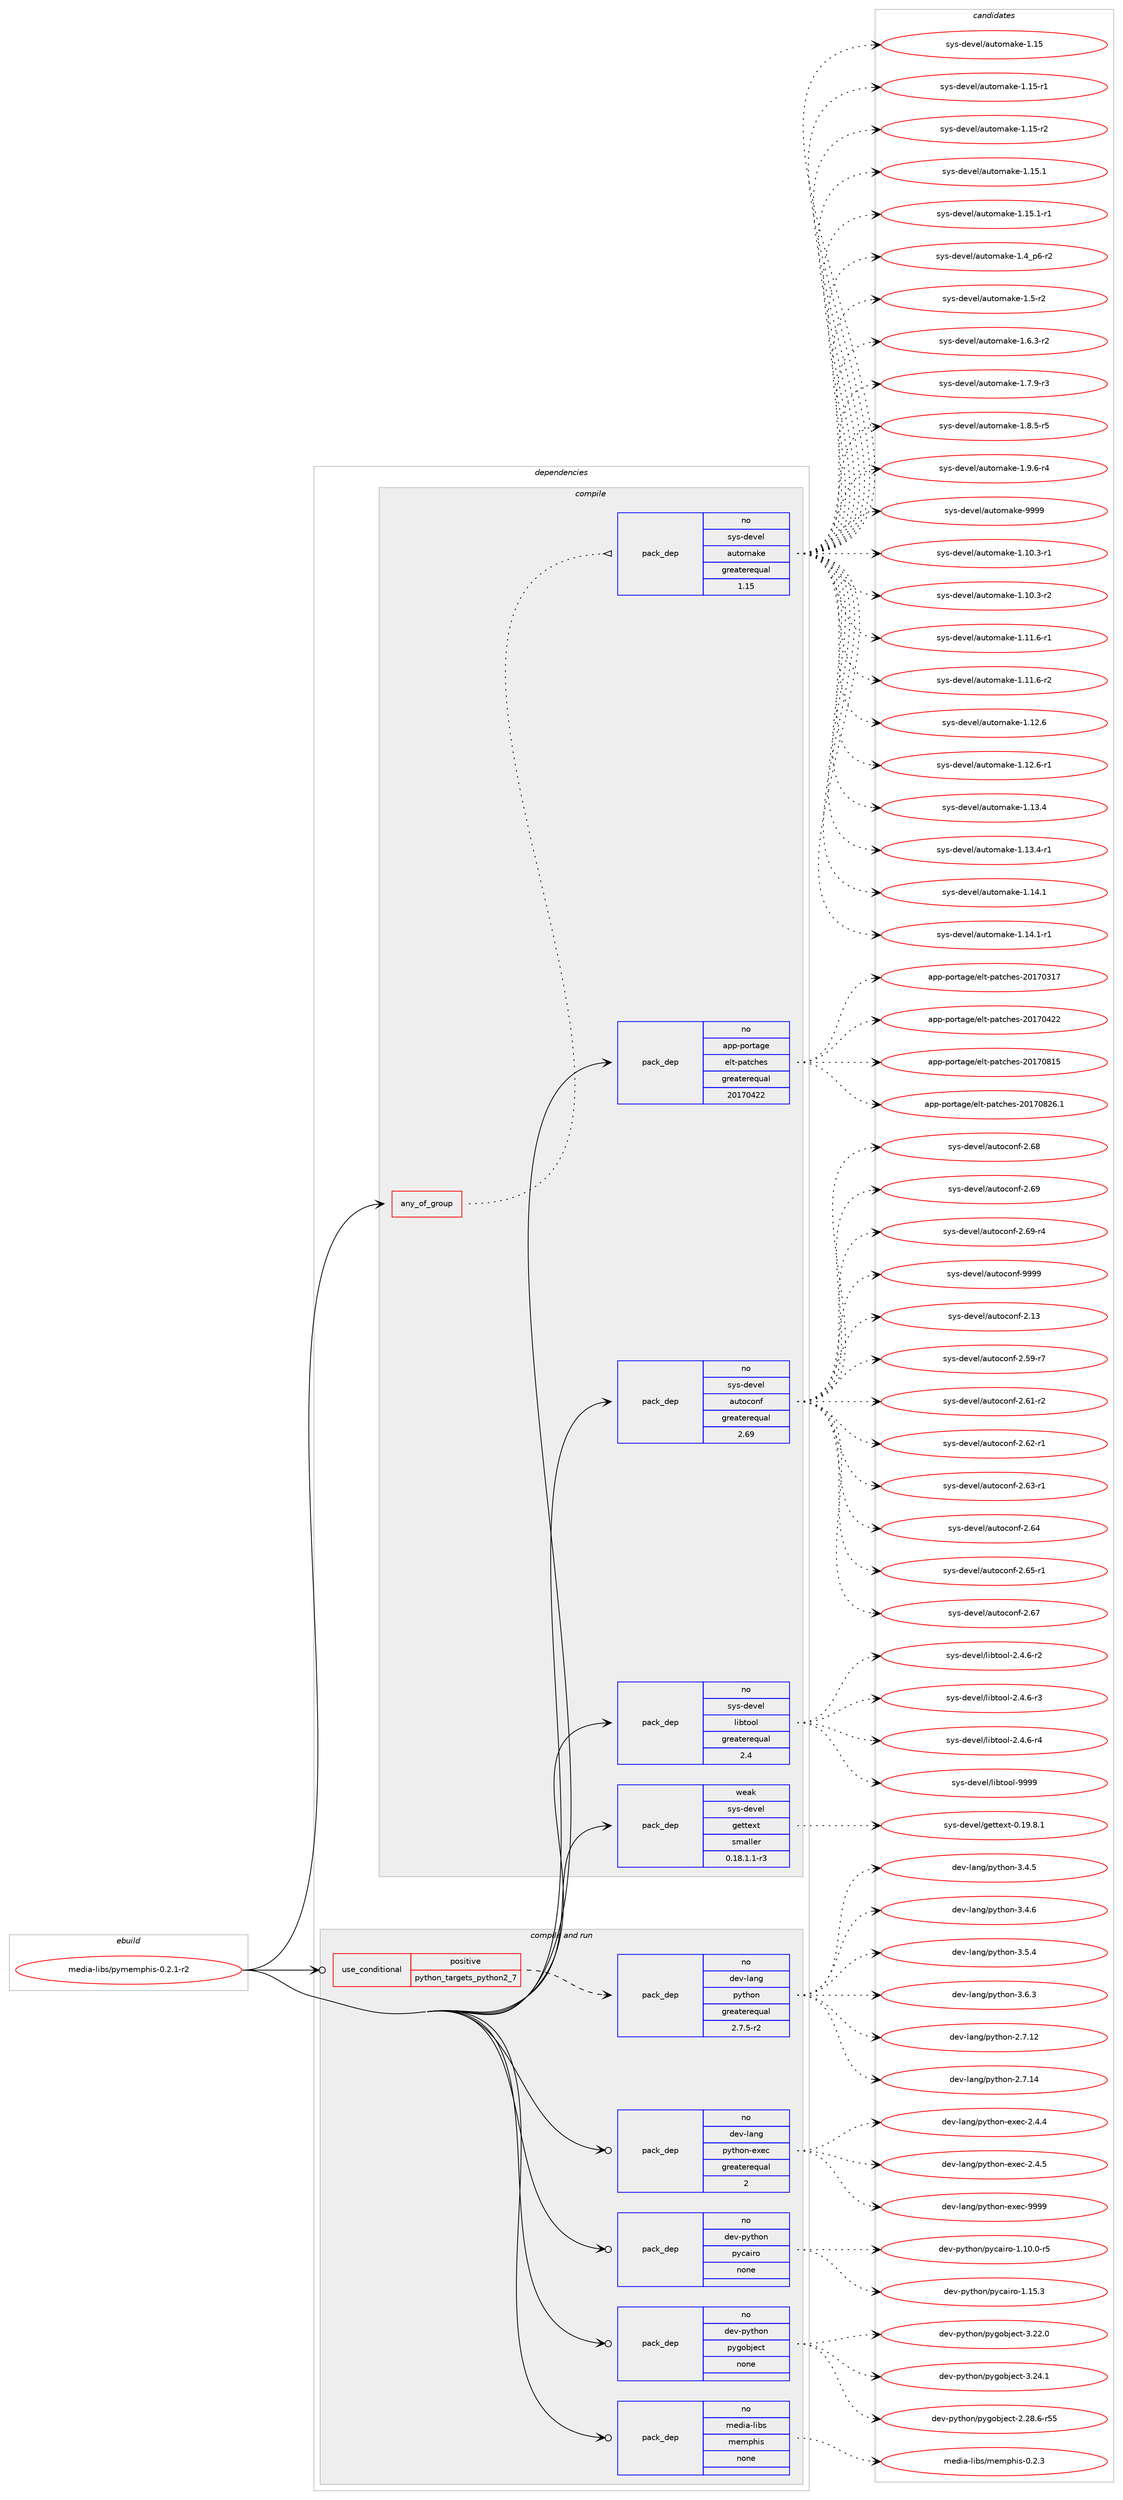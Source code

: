 digraph prolog {

# *************
# Graph options
# *************

newrank=true;
concentrate=true;
compound=true;
graph [rankdir=LR,fontname=Helvetica,fontsize=10,ranksep=1.5];#, ranksep=2.5, nodesep=0.2];
edge  [arrowhead=vee];
node  [fontname=Helvetica,fontsize=10];

# **********
# The ebuild
# **********

subgraph cluster_leftcol {
color=gray;
rank=same;
label=<<i>ebuild</i>>;
id [label="media-libs/pymemphis-0.2.1-r2", color=red, width=4, href="../media-libs/pymemphis-0.2.1-r2.svg"];
}

# ****************
# The dependencies
# ****************

subgraph cluster_midcol {
color=gray;
label=<<i>dependencies</i>>;
subgraph cluster_compile {
fillcolor="#eeeeee";
style=filled;
label=<<i>compile</i>>;
subgraph any5744 {
dependency370009 [label=<<TABLE BORDER="0" CELLBORDER="1" CELLSPACING="0" CELLPADDING="4"><TR><TD CELLPADDING="10">any_of_group</TD></TR></TABLE>>, shape=none, color=red];subgraph pack272702 {
dependency370010 [label=<<TABLE BORDER="0" CELLBORDER="1" CELLSPACING="0" CELLPADDING="4" WIDTH="220"><TR><TD ROWSPAN="6" CELLPADDING="30">pack_dep</TD></TR><TR><TD WIDTH="110">no</TD></TR><TR><TD>sys-devel</TD></TR><TR><TD>automake</TD></TR><TR><TD>greaterequal</TD></TR><TR><TD>1.15</TD></TR></TABLE>>, shape=none, color=blue];
}
dependency370009:e -> dependency370010:w [weight=20,style="dotted",arrowhead="oinv"];
}
id:e -> dependency370009:w [weight=20,style="solid",arrowhead="vee"];
subgraph pack272703 {
dependency370011 [label=<<TABLE BORDER="0" CELLBORDER="1" CELLSPACING="0" CELLPADDING="4" WIDTH="220"><TR><TD ROWSPAN="6" CELLPADDING="30">pack_dep</TD></TR><TR><TD WIDTH="110">no</TD></TR><TR><TD>app-portage</TD></TR><TR><TD>elt-patches</TD></TR><TR><TD>greaterequal</TD></TR><TR><TD>20170422</TD></TR></TABLE>>, shape=none, color=blue];
}
id:e -> dependency370011:w [weight=20,style="solid",arrowhead="vee"];
subgraph pack272704 {
dependency370012 [label=<<TABLE BORDER="0" CELLBORDER="1" CELLSPACING="0" CELLPADDING="4" WIDTH="220"><TR><TD ROWSPAN="6" CELLPADDING="30">pack_dep</TD></TR><TR><TD WIDTH="110">no</TD></TR><TR><TD>sys-devel</TD></TR><TR><TD>autoconf</TD></TR><TR><TD>greaterequal</TD></TR><TR><TD>2.69</TD></TR></TABLE>>, shape=none, color=blue];
}
id:e -> dependency370012:w [weight=20,style="solid",arrowhead="vee"];
subgraph pack272705 {
dependency370013 [label=<<TABLE BORDER="0" CELLBORDER="1" CELLSPACING="0" CELLPADDING="4" WIDTH="220"><TR><TD ROWSPAN="6" CELLPADDING="30">pack_dep</TD></TR><TR><TD WIDTH="110">no</TD></TR><TR><TD>sys-devel</TD></TR><TR><TD>libtool</TD></TR><TR><TD>greaterequal</TD></TR><TR><TD>2.4</TD></TR></TABLE>>, shape=none, color=blue];
}
id:e -> dependency370013:w [weight=20,style="solid",arrowhead="vee"];
subgraph pack272706 {
dependency370014 [label=<<TABLE BORDER="0" CELLBORDER="1" CELLSPACING="0" CELLPADDING="4" WIDTH="220"><TR><TD ROWSPAN="6" CELLPADDING="30">pack_dep</TD></TR><TR><TD WIDTH="110">weak</TD></TR><TR><TD>sys-devel</TD></TR><TR><TD>gettext</TD></TR><TR><TD>smaller</TD></TR><TR><TD>0.18.1.1-r3</TD></TR></TABLE>>, shape=none, color=blue];
}
id:e -> dependency370014:w [weight=20,style="solid",arrowhead="vee"];
}
subgraph cluster_compileandrun {
fillcolor="#eeeeee";
style=filled;
label=<<i>compile and run</i>>;
subgraph cond91418 {
dependency370015 [label=<<TABLE BORDER="0" CELLBORDER="1" CELLSPACING="0" CELLPADDING="4"><TR><TD ROWSPAN="3" CELLPADDING="10">use_conditional</TD></TR><TR><TD>positive</TD></TR><TR><TD>python_targets_python2_7</TD></TR></TABLE>>, shape=none, color=red];
subgraph pack272707 {
dependency370016 [label=<<TABLE BORDER="0" CELLBORDER="1" CELLSPACING="0" CELLPADDING="4" WIDTH="220"><TR><TD ROWSPAN="6" CELLPADDING="30">pack_dep</TD></TR><TR><TD WIDTH="110">no</TD></TR><TR><TD>dev-lang</TD></TR><TR><TD>python</TD></TR><TR><TD>greaterequal</TD></TR><TR><TD>2.7.5-r2</TD></TR></TABLE>>, shape=none, color=blue];
}
dependency370015:e -> dependency370016:w [weight=20,style="dashed",arrowhead="vee"];
}
id:e -> dependency370015:w [weight=20,style="solid",arrowhead="odotvee"];
subgraph pack272708 {
dependency370017 [label=<<TABLE BORDER="0" CELLBORDER="1" CELLSPACING="0" CELLPADDING="4" WIDTH="220"><TR><TD ROWSPAN="6" CELLPADDING="30">pack_dep</TD></TR><TR><TD WIDTH="110">no</TD></TR><TR><TD>dev-lang</TD></TR><TR><TD>python-exec</TD></TR><TR><TD>greaterequal</TD></TR><TR><TD>2</TD></TR></TABLE>>, shape=none, color=blue];
}
id:e -> dependency370017:w [weight=20,style="solid",arrowhead="odotvee"];
subgraph pack272709 {
dependency370018 [label=<<TABLE BORDER="0" CELLBORDER="1" CELLSPACING="0" CELLPADDING="4" WIDTH="220"><TR><TD ROWSPAN="6" CELLPADDING="30">pack_dep</TD></TR><TR><TD WIDTH="110">no</TD></TR><TR><TD>dev-python</TD></TR><TR><TD>pycairo</TD></TR><TR><TD>none</TD></TR><TR><TD></TD></TR></TABLE>>, shape=none, color=blue];
}
id:e -> dependency370018:w [weight=20,style="solid",arrowhead="odotvee"];
subgraph pack272710 {
dependency370019 [label=<<TABLE BORDER="0" CELLBORDER="1" CELLSPACING="0" CELLPADDING="4" WIDTH="220"><TR><TD ROWSPAN="6" CELLPADDING="30">pack_dep</TD></TR><TR><TD WIDTH="110">no</TD></TR><TR><TD>dev-python</TD></TR><TR><TD>pygobject</TD></TR><TR><TD>none</TD></TR><TR><TD></TD></TR></TABLE>>, shape=none, color=blue];
}
id:e -> dependency370019:w [weight=20,style="solid",arrowhead="odotvee"];
subgraph pack272711 {
dependency370020 [label=<<TABLE BORDER="0" CELLBORDER="1" CELLSPACING="0" CELLPADDING="4" WIDTH="220"><TR><TD ROWSPAN="6" CELLPADDING="30">pack_dep</TD></TR><TR><TD WIDTH="110">no</TD></TR><TR><TD>media-libs</TD></TR><TR><TD>memphis</TD></TR><TR><TD>none</TD></TR><TR><TD></TD></TR></TABLE>>, shape=none, color=blue];
}
id:e -> dependency370020:w [weight=20,style="solid",arrowhead="odotvee"];
}
subgraph cluster_run {
fillcolor="#eeeeee";
style=filled;
label=<<i>run</i>>;
}
}

# **************
# The candidates
# **************

subgraph cluster_choices {
rank=same;
color=gray;
label=<<i>candidates</i>>;

subgraph choice272702 {
color=black;
nodesep=1;
choice11512111545100101118101108479711711611110997107101454946494846514511449 [label="sys-devel/automake-1.10.3-r1", color=red, width=4,href="../sys-devel/automake-1.10.3-r1.svg"];
choice11512111545100101118101108479711711611110997107101454946494846514511450 [label="sys-devel/automake-1.10.3-r2", color=red, width=4,href="../sys-devel/automake-1.10.3-r2.svg"];
choice11512111545100101118101108479711711611110997107101454946494946544511449 [label="sys-devel/automake-1.11.6-r1", color=red, width=4,href="../sys-devel/automake-1.11.6-r1.svg"];
choice11512111545100101118101108479711711611110997107101454946494946544511450 [label="sys-devel/automake-1.11.6-r2", color=red, width=4,href="../sys-devel/automake-1.11.6-r2.svg"];
choice1151211154510010111810110847971171161111099710710145494649504654 [label="sys-devel/automake-1.12.6", color=red, width=4,href="../sys-devel/automake-1.12.6.svg"];
choice11512111545100101118101108479711711611110997107101454946495046544511449 [label="sys-devel/automake-1.12.6-r1", color=red, width=4,href="../sys-devel/automake-1.12.6-r1.svg"];
choice1151211154510010111810110847971171161111099710710145494649514652 [label="sys-devel/automake-1.13.4", color=red, width=4,href="../sys-devel/automake-1.13.4.svg"];
choice11512111545100101118101108479711711611110997107101454946495146524511449 [label="sys-devel/automake-1.13.4-r1", color=red, width=4,href="../sys-devel/automake-1.13.4-r1.svg"];
choice1151211154510010111810110847971171161111099710710145494649524649 [label="sys-devel/automake-1.14.1", color=red, width=4,href="../sys-devel/automake-1.14.1.svg"];
choice11512111545100101118101108479711711611110997107101454946495246494511449 [label="sys-devel/automake-1.14.1-r1", color=red, width=4,href="../sys-devel/automake-1.14.1-r1.svg"];
choice115121115451001011181011084797117116111109971071014549464953 [label="sys-devel/automake-1.15", color=red, width=4,href="../sys-devel/automake-1.15.svg"];
choice1151211154510010111810110847971171161111099710710145494649534511449 [label="sys-devel/automake-1.15-r1", color=red, width=4,href="../sys-devel/automake-1.15-r1.svg"];
choice1151211154510010111810110847971171161111099710710145494649534511450 [label="sys-devel/automake-1.15-r2", color=red, width=4,href="../sys-devel/automake-1.15-r2.svg"];
choice1151211154510010111810110847971171161111099710710145494649534649 [label="sys-devel/automake-1.15.1", color=red, width=4,href="../sys-devel/automake-1.15.1.svg"];
choice11512111545100101118101108479711711611110997107101454946495346494511449 [label="sys-devel/automake-1.15.1-r1", color=red, width=4,href="../sys-devel/automake-1.15.1-r1.svg"];
choice115121115451001011181011084797117116111109971071014549465295112544511450 [label="sys-devel/automake-1.4_p6-r2", color=red, width=4,href="../sys-devel/automake-1.4_p6-r2.svg"];
choice11512111545100101118101108479711711611110997107101454946534511450 [label="sys-devel/automake-1.5-r2", color=red, width=4,href="../sys-devel/automake-1.5-r2.svg"];
choice115121115451001011181011084797117116111109971071014549465446514511450 [label="sys-devel/automake-1.6.3-r2", color=red, width=4,href="../sys-devel/automake-1.6.3-r2.svg"];
choice115121115451001011181011084797117116111109971071014549465546574511451 [label="sys-devel/automake-1.7.9-r3", color=red, width=4,href="../sys-devel/automake-1.7.9-r3.svg"];
choice115121115451001011181011084797117116111109971071014549465646534511453 [label="sys-devel/automake-1.8.5-r5", color=red, width=4,href="../sys-devel/automake-1.8.5-r5.svg"];
choice115121115451001011181011084797117116111109971071014549465746544511452 [label="sys-devel/automake-1.9.6-r4", color=red, width=4,href="../sys-devel/automake-1.9.6-r4.svg"];
choice115121115451001011181011084797117116111109971071014557575757 [label="sys-devel/automake-9999", color=red, width=4,href="../sys-devel/automake-9999.svg"];
dependency370010:e -> choice11512111545100101118101108479711711611110997107101454946494846514511449:w [style=dotted,weight="100"];
dependency370010:e -> choice11512111545100101118101108479711711611110997107101454946494846514511450:w [style=dotted,weight="100"];
dependency370010:e -> choice11512111545100101118101108479711711611110997107101454946494946544511449:w [style=dotted,weight="100"];
dependency370010:e -> choice11512111545100101118101108479711711611110997107101454946494946544511450:w [style=dotted,weight="100"];
dependency370010:e -> choice1151211154510010111810110847971171161111099710710145494649504654:w [style=dotted,weight="100"];
dependency370010:e -> choice11512111545100101118101108479711711611110997107101454946495046544511449:w [style=dotted,weight="100"];
dependency370010:e -> choice1151211154510010111810110847971171161111099710710145494649514652:w [style=dotted,weight="100"];
dependency370010:e -> choice11512111545100101118101108479711711611110997107101454946495146524511449:w [style=dotted,weight="100"];
dependency370010:e -> choice1151211154510010111810110847971171161111099710710145494649524649:w [style=dotted,weight="100"];
dependency370010:e -> choice11512111545100101118101108479711711611110997107101454946495246494511449:w [style=dotted,weight="100"];
dependency370010:e -> choice115121115451001011181011084797117116111109971071014549464953:w [style=dotted,weight="100"];
dependency370010:e -> choice1151211154510010111810110847971171161111099710710145494649534511449:w [style=dotted,weight="100"];
dependency370010:e -> choice1151211154510010111810110847971171161111099710710145494649534511450:w [style=dotted,weight="100"];
dependency370010:e -> choice1151211154510010111810110847971171161111099710710145494649534649:w [style=dotted,weight="100"];
dependency370010:e -> choice11512111545100101118101108479711711611110997107101454946495346494511449:w [style=dotted,weight="100"];
dependency370010:e -> choice115121115451001011181011084797117116111109971071014549465295112544511450:w [style=dotted,weight="100"];
dependency370010:e -> choice11512111545100101118101108479711711611110997107101454946534511450:w [style=dotted,weight="100"];
dependency370010:e -> choice115121115451001011181011084797117116111109971071014549465446514511450:w [style=dotted,weight="100"];
dependency370010:e -> choice115121115451001011181011084797117116111109971071014549465546574511451:w [style=dotted,weight="100"];
dependency370010:e -> choice115121115451001011181011084797117116111109971071014549465646534511453:w [style=dotted,weight="100"];
dependency370010:e -> choice115121115451001011181011084797117116111109971071014549465746544511452:w [style=dotted,weight="100"];
dependency370010:e -> choice115121115451001011181011084797117116111109971071014557575757:w [style=dotted,weight="100"];
}
subgraph choice272703 {
color=black;
nodesep=1;
choice97112112451121111141169710310147101108116451129711699104101115455048495548514955 [label="app-portage/elt-patches-20170317", color=red, width=4,href="../app-portage/elt-patches-20170317.svg"];
choice97112112451121111141169710310147101108116451129711699104101115455048495548525050 [label="app-portage/elt-patches-20170422", color=red, width=4,href="../app-portage/elt-patches-20170422.svg"];
choice97112112451121111141169710310147101108116451129711699104101115455048495548564953 [label="app-portage/elt-patches-20170815", color=red, width=4,href="../app-portage/elt-patches-20170815.svg"];
choice971121124511211111411697103101471011081164511297116991041011154550484955485650544649 [label="app-portage/elt-patches-20170826.1", color=red, width=4,href="../app-portage/elt-patches-20170826.1.svg"];
dependency370011:e -> choice97112112451121111141169710310147101108116451129711699104101115455048495548514955:w [style=dotted,weight="100"];
dependency370011:e -> choice97112112451121111141169710310147101108116451129711699104101115455048495548525050:w [style=dotted,weight="100"];
dependency370011:e -> choice97112112451121111141169710310147101108116451129711699104101115455048495548564953:w [style=dotted,weight="100"];
dependency370011:e -> choice971121124511211111411697103101471011081164511297116991041011154550484955485650544649:w [style=dotted,weight="100"];
}
subgraph choice272704 {
color=black;
nodesep=1;
choice115121115451001011181011084797117116111991111101024550464951 [label="sys-devel/autoconf-2.13", color=red, width=4,href="../sys-devel/autoconf-2.13.svg"];
choice1151211154510010111810110847971171161119911111010245504653574511455 [label="sys-devel/autoconf-2.59-r7", color=red, width=4,href="../sys-devel/autoconf-2.59-r7.svg"];
choice1151211154510010111810110847971171161119911111010245504654494511450 [label="sys-devel/autoconf-2.61-r2", color=red, width=4,href="../sys-devel/autoconf-2.61-r2.svg"];
choice1151211154510010111810110847971171161119911111010245504654504511449 [label="sys-devel/autoconf-2.62-r1", color=red, width=4,href="../sys-devel/autoconf-2.62-r1.svg"];
choice1151211154510010111810110847971171161119911111010245504654514511449 [label="sys-devel/autoconf-2.63-r1", color=red, width=4,href="../sys-devel/autoconf-2.63-r1.svg"];
choice115121115451001011181011084797117116111991111101024550465452 [label="sys-devel/autoconf-2.64", color=red, width=4,href="../sys-devel/autoconf-2.64.svg"];
choice1151211154510010111810110847971171161119911111010245504654534511449 [label="sys-devel/autoconf-2.65-r1", color=red, width=4,href="../sys-devel/autoconf-2.65-r1.svg"];
choice115121115451001011181011084797117116111991111101024550465455 [label="sys-devel/autoconf-2.67", color=red, width=4,href="../sys-devel/autoconf-2.67.svg"];
choice115121115451001011181011084797117116111991111101024550465456 [label="sys-devel/autoconf-2.68", color=red, width=4,href="../sys-devel/autoconf-2.68.svg"];
choice115121115451001011181011084797117116111991111101024550465457 [label="sys-devel/autoconf-2.69", color=red, width=4,href="../sys-devel/autoconf-2.69.svg"];
choice1151211154510010111810110847971171161119911111010245504654574511452 [label="sys-devel/autoconf-2.69-r4", color=red, width=4,href="../sys-devel/autoconf-2.69-r4.svg"];
choice115121115451001011181011084797117116111991111101024557575757 [label="sys-devel/autoconf-9999", color=red, width=4,href="../sys-devel/autoconf-9999.svg"];
dependency370012:e -> choice115121115451001011181011084797117116111991111101024550464951:w [style=dotted,weight="100"];
dependency370012:e -> choice1151211154510010111810110847971171161119911111010245504653574511455:w [style=dotted,weight="100"];
dependency370012:e -> choice1151211154510010111810110847971171161119911111010245504654494511450:w [style=dotted,weight="100"];
dependency370012:e -> choice1151211154510010111810110847971171161119911111010245504654504511449:w [style=dotted,weight="100"];
dependency370012:e -> choice1151211154510010111810110847971171161119911111010245504654514511449:w [style=dotted,weight="100"];
dependency370012:e -> choice115121115451001011181011084797117116111991111101024550465452:w [style=dotted,weight="100"];
dependency370012:e -> choice1151211154510010111810110847971171161119911111010245504654534511449:w [style=dotted,weight="100"];
dependency370012:e -> choice115121115451001011181011084797117116111991111101024550465455:w [style=dotted,weight="100"];
dependency370012:e -> choice115121115451001011181011084797117116111991111101024550465456:w [style=dotted,weight="100"];
dependency370012:e -> choice115121115451001011181011084797117116111991111101024550465457:w [style=dotted,weight="100"];
dependency370012:e -> choice1151211154510010111810110847971171161119911111010245504654574511452:w [style=dotted,weight="100"];
dependency370012:e -> choice115121115451001011181011084797117116111991111101024557575757:w [style=dotted,weight="100"];
}
subgraph choice272705 {
color=black;
nodesep=1;
choice1151211154510010111810110847108105981161111111084550465246544511450 [label="sys-devel/libtool-2.4.6-r2", color=red, width=4,href="../sys-devel/libtool-2.4.6-r2.svg"];
choice1151211154510010111810110847108105981161111111084550465246544511451 [label="sys-devel/libtool-2.4.6-r3", color=red, width=4,href="../sys-devel/libtool-2.4.6-r3.svg"];
choice1151211154510010111810110847108105981161111111084550465246544511452 [label="sys-devel/libtool-2.4.6-r4", color=red, width=4,href="../sys-devel/libtool-2.4.6-r4.svg"];
choice1151211154510010111810110847108105981161111111084557575757 [label="sys-devel/libtool-9999", color=red, width=4,href="../sys-devel/libtool-9999.svg"];
dependency370013:e -> choice1151211154510010111810110847108105981161111111084550465246544511450:w [style=dotted,weight="100"];
dependency370013:e -> choice1151211154510010111810110847108105981161111111084550465246544511451:w [style=dotted,weight="100"];
dependency370013:e -> choice1151211154510010111810110847108105981161111111084550465246544511452:w [style=dotted,weight="100"];
dependency370013:e -> choice1151211154510010111810110847108105981161111111084557575757:w [style=dotted,weight="100"];
}
subgraph choice272706 {
color=black;
nodesep=1;
choice1151211154510010111810110847103101116116101120116454846495746564649 [label="sys-devel/gettext-0.19.8.1", color=red, width=4,href="../sys-devel/gettext-0.19.8.1.svg"];
dependency370014:e -> choice1151211154510010111810110847103101116116101120116454846495746564649:w [style=dotted,weight="100"];
}
subgraph choice272707 {
color=black;
nodesep=1;
choice10010111845108971101034711212111610411111045504655464950 [label="dev-lang/python-2.7.12", color=red, width=4,href="../dev-lang/python-2.7.12.svg"];
choice10010111845108971101034711212111610411111045504655464952 [label="dev-lang/python-2.7.14", color=red, width=4,href="../dev-lang/python-2.7.14.svg"];
choice100101118451089711010347112121116104111110455146524653 [label="dev-lang/python-3.4.5", color=red, width=4,href="../dev-lang/python-3.4.5.svg"];
choice100101118451089711010347112121116104111110455146524654 [label="dev-lang/python-3.4.6", color=red, width=4,href="../dev-lang/python-3.4.6.svg"];
choice100101118451089711010347112121116104111110455146534652 [label="dev-lang/python-3.5.4", color=red, width=4,href="../dev-lang/python-3.5.4.svg"];
choice100101118451089711010347112121116104111110455146544651 [label="dev-lang/python-3.6.3", color=red, width=4,href="../dev-lang/python-3.6.3.svg"];
dependency370016:e -> choice10010111845108971101034711212111610411111045504655464950:w [style=dotted,weight="100"];
dependency370016:e -> choice10010111845108971101034711212111610411111045504655464952:w [style=dotted,weight="100"];
dependency370016:e -> choice100101118451089711010347112121116104111110455146524653:w [style=dotted,weight="100"];
dependency370016:e -> choice100101118451089711010347112121116104111110455146524654:w [style=dotted,weight="100"];
dependency370016:e -> choice100101118451089711010347112121116104111110455146534652:w [style=dotted,weight="100"];
dependency370016:e -> choice100101118451089711010347112121116104111110455146544651:w [style=dotted,weight="100"];
}
subgraph choice272708 {
color=black;
nodesep=1;
choice1001011184510897110103471121211161041111104510112010199455046524652 [label="dev-lang/python-exec-2.4.4", color=red, width=4,href="../dev-lang/python-exec-2.4.4.svg"];
choice1001011184510897110103471121211161041111104510112010199455046524653 [label="dev-lang/python-exec-2.4.5", color=red, width=4,href="../dev-lang/python-exec-2.4.5.svg"];
choice10010111845108971101034711212111610411111045101120101994557575757 [label="dev-lang/python-exec-9999", color=red, width=4,href="../dev-lang/python-exec-9999.svg"];
dependency370017:e -> choice1001011184510897110103471121211161041111104510112010199455046524652:w [style=dotted,weight="100"];
dependency370017:e -> choice1001011184510897110103471121211161041111104510112010199455046524653:w [style=dotted,weight="100"];
dependency370017:e -> choice10010111845108971101034711212111610411111045101120101994557575757:w [style=dotted,weight="100"];
}
subgraph choice272709 {
color=black;
nodesep=1;
choice10010111845112121116104111110471121219997105114111454946494846484511453 [label="dev-python/pycairo-1.10.0-r5", color=red, width=4,href="../dev-python/pycairo-1.10.0-r5.svg"];
choice1001011184511212111610411111047112121999710511411145494649534651 [label="dev-python/pycairo-1.15.3", color=red, width=4,href="../dev-python/pycairo-1.15.3.svg"];
dependency370018:e -> choice10010111845112121116104111110471121219997105114111454946494846484511453:w [style=dotted,weight="100"];
dependency370018:e -> choice1001011184511212111610411111047112121999710511411145494649534651:w [style=dotted,weight="100"];
}
subgraph choice272710 {
color=black;
nodesep=1;
choice1001011184511212111610411111047112121103111981061019911645504650564654451145353 [label="dev-python/pygobject-2.28.6-r55", color=red, width=4,href="../dev-python/pygobject-2.28.6-r55.svg"];
choice1001011184511212111610411111047112121103111981061019911645514650504648 [label="dev-python/pygobject-3.22.0", color=red, width=4,href="../dev-python/pygobject-3.22.0.svg"];
choice1001011184511212111610411111047112121103111981061019911645514650524649 [label="dev-python/pygobject-3.24.1", color=red, width=4,href="../dev-python/pygobject-3.24.1.svg"];
dependency370019:e -> choice1001011184511212111610411111047112121103111981061019911645504650564654451145353:w [style=dotted,weight="100"];
dependency370019:e -> choice1001011184511212111610411111047112121103111981061019911645514650504648:w [style=dotted,weight="100"];
dependency370019:e -> choice1001011184511212111610411111047112121103111981061019911645514650524649:w [style=dotted,weight="100"];
}
subgraph choice272711 {
color=black;
nodesep=1;
choice10910110010597451081059811547109101109112104105115454846504651 [label="media-libs/memphis-0.2.3", color=red, width=4,href="../media-libs/memphis-0.2.3.svg"];
dependency370020:e -> choice10910110010597451081059811547109101109112104105115454846504651:w [style=dotted,weight="100"];
}
}

}
